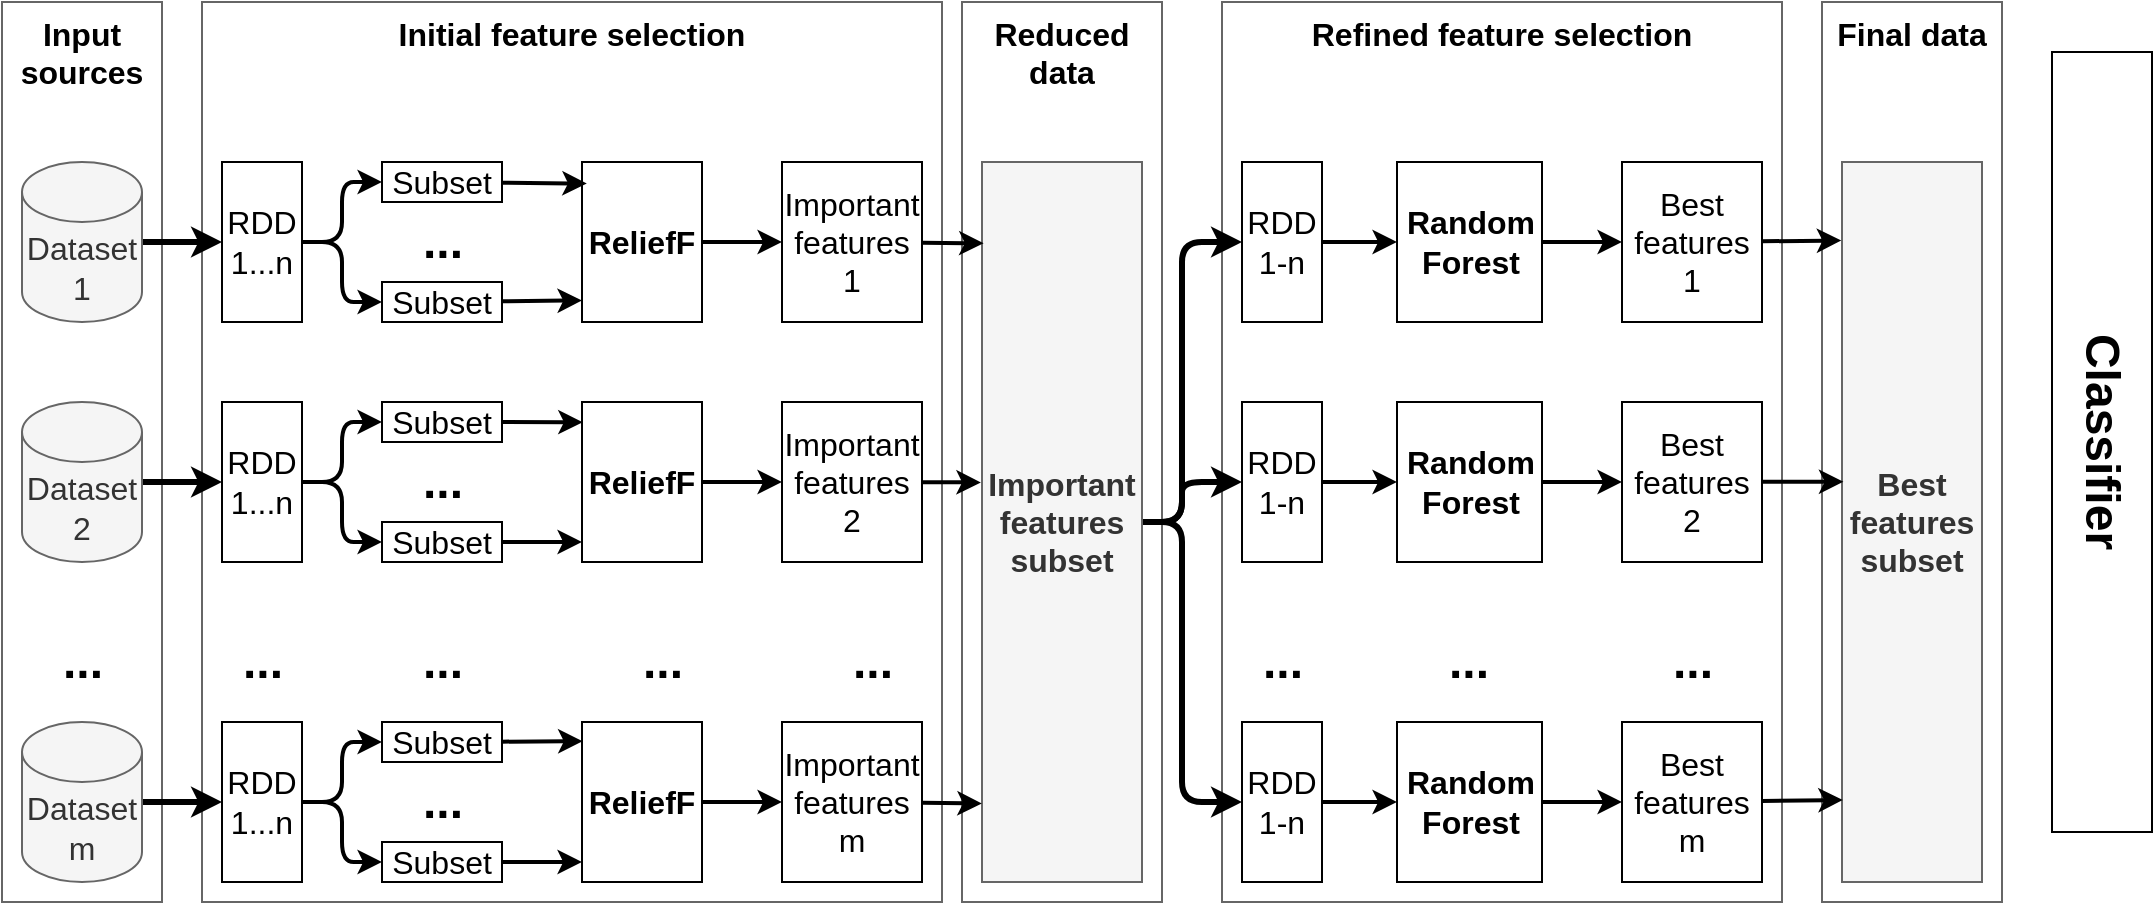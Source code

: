 <mxfile>
    <diagram id="aoGSBNuxHWWHrvXeJq1v" name="Feature selection process">
        <mxGraphModel dx="1538" dy="481" grid="1" gridSize="10" guides="1" tooltips="1" connect="1" arrows="1" fold="1" page="1" pageScale="1" pageWidth="850" pageHeight="1100" math="0" shadow="0">
            <root>
                <mxCell id="0"/>
                <mxCell id="1" parent="0"/>
                <mxCell id="16" value="Refined feature selection" style="rounded=0;whiteSpace=wrap;html=1;fontSize=16;fontStyle=1;verticalAlign=top;fillColor=none;strokeColor=#666666;" parent="1" vertex="1">
                    <mxGeometry x="760" width="280" height="450" as="geometry"/>
                </mxCell>
                <mxCell id="14" value="Initial feature selection" style="rounded=0;whiteSpace=wrap;html=1;fillColor=none;verticalAlign=top;fontSize=16;fontStyle=1;strokeColor=#666666;" parent="1" vertex="1">
                    <mxGeometry x="250" width="370" height="450" as="geometry"/>
                </mxCell>
                <mxCell id="17" value="Final data" style="rounded=0;whiteSpace=wrap;html=1;fontSize=16;fontStyle=1;verticalAlign=top;fillColor=none;strokeColor=#666666;" parent="1" vertex="1">
                    <mxGeometry x="1060" width="90" height="450" as="geometry"/>
                </mxCell>
                <mxCell id="12" value="&lt;font&gt;Input sources&lt;/font&gt;" style="rounded=0;whiteSpace=wrap;html=1;fillColor=none;verticalAlign=top;fontSize=16;fontStyle=1;strokeColor=#666666;" parent="1" vertex="1">
                    <mxGeometry x="150" width="80" height="450" as="geometry"/>
                </mxCell>
                <mxCell id="15" value="Reduced data" style="rounded=0;whiteSpace=wrap;html=1;fontSize=16;fontStyle=1;verticalAlign=top;fillColor=none;strokeColor=#666666;" parent="1" vertex="1">
                    <mxGeometry x="630" width="100" height="450" as="geometry"/>
                </mxCell>
                <mxCell id="19" style="edgeStyle=none;html=1;entryX=0;entryY=0.5;entryDx=0;entryDy=0;strokeWidth=3;" parent="1" source="_o1VOgfZ7M8Y-jx3UC0j-1" target="_o1VOgfZ7M8Y-jx3UC0j-4" edge="1">
                    <mxGeometry relative="1" as="geometry"/>
                </mxCell>
                <mxCell id="_o1VOgfZ7M8Y-jx3UC0j-1" value="Dataset&lt;br&gt;1" style="shape=cylinder3;whiteSpace=wrap;html=1;boundedLbl=1;backgroundOutline=1;size=15;fontSize=16;fillColor=#f5f5f5;fontColor=#333333;strokeColor=#666666;" parent="1" vertex="1">
                    <mxGeometry x="160" y="80" width="60" height="80" as="geometry"/>
                </mxCell>
                <mxCell id="20" style="edgeStyle=none;html=1;entryX=0;entryY=0.5;entryDx=0;entryDy=0;strokeWidth=3;" parent="1" source="_o1VOgfZ7M8Y-jx3UC0j-2" target="_o1VOgfZ7M8Y-jx3UC0j-9" edge="1">
                    <mxGeometry relative="1" as="geometry"/>
                </mxCell>
                <mxCell id="_o1VOgfZ7M8Y-jx3UC0j-2" value="Dataset&lt;br&gt;2" style="shape=cylinder3;whiteSpace=wrap;html=1;boundedLbl=1;backgroundOutline=1;size=15;fontSize=16;fillColor=#f5f5f5;fontColor=#333333;strokeColor=#666666;" parent="1" vertex="1">
                    <mxGeometry x="160" y="200" width="60" height="80" as="geometry"/>
                </mxCell>
                <mxCell id="21" style="edgeStyle=none;html=1;entryX=0;entryY=0.5;entryDx=0;entryDy=0;strokeWidth=3;" parent="1" source="_o1VOgfZ7M8Y-jx3UC0j-3" target="_o1VOgfZ7M8Y-jx3UC0j-10" edge="1">
                    <mxGeometry relative="1" as="geometry"/>
                </mxCell>
                <mxCell id="_o1VOgfZ7M8Y-jx3UC0j-3" value="Dataset&lt;br&gt;m" style="shape=cylinder3;whiteSpace=wrap;html=1;boundedLbl=1;backgroundOutline=1;size=15;fontSize=16;fillColor=#f5f5f5;fontColor=#333333;strokeColor=#666666;" parent="1" vertex="1">
                    <mxGeometry x="160" y="360" width="60" height="80" as="geometry"/>
                </mxCell>
                <mxCell id="22" style="edgeStyle=none;html=1;entryX=0;entryY=0.5;entryDx=0;entryDy=0;strokeWidth=2;" parent="1" source="_o1VOgfZ7M8Y-jx3UC0j-4" target="_o1VOgfZ7M8Y-jx3UC0j-11" edge="1">
                    <mxGeometry relative="1" as="geometry">
                        <Array as="points">
                            <mxPoint x="320" y="120"/>
                            <mxPoint x="320" y="90"/>
                        </Array>
                    </mxGeometry>
                </mxCell>
                <mxCell id="23" style="edgeStyle=none;html=1;entryX=0;entryY=0.5;entryDx=0;entryDy=0;strokeWidth=2;" parent="1" source="_o1VOgfZ7M8Y-jx3UC0j-4" target="_o1VOgfZ7M8Y-jx3UC0j-12" edge="1">
                    <mxGeometry relative="1" as="geometry">
                        <Array as="points">
                            <mxPoint x="320" y="120"/>
                            <mxPoint x="320" y="150"/>
                        </Array>
                    </mxGeometry>
                </mxCell>
                <mxCell id="_o1VOgfZ7M8Y-jx3UC0j-4" value="RDD&lt;br&gt;1...n" style="rounded=0;whiteSpace=wrap;html=1;fontSize=16;" parent="1" vertex="1">
                    <mxGeometry x="260" y="80" width="40" height="80" as="geometry"/>
                </mxCell>
                <mxCell id="38" style="edgeStyle=none;html=1;entryX=0;entryY=0.5;entryDx=0;entryDy=0;strokeWidth=2;" parent="1" source="_o1VOgfZ7M8Y-jx3UC0j-7" target="_o1VOgfZ7M8Y-jx3UC0j-23" edge="1">
                    <mxGeometry relative="1" as="geometry"/>
                </mxCell>
                <mxCell id="_o1VOgfZ7M8Y-jx3UC0j-7" value="ReliefF" style="rounded=0;whiteSpace=wrap;html=1;fontSize=16;fontStyle=1" parent="1" vertex="1">
                    <mxGeometry x="440" y="80" width="60" height="80" as="geometry"/>
                </mxCell>
                <mxCell id="24" style="edgeStyle=none;html=1;entryX=0;entryY=0.5;entryDx=0;entryDy=0;strokeWidth=2;" parent="1" source="_o1VOgfZ7M8Y-jx3UC0j-9" target="_o1VOgfZ7M8Y-jx3UC0j-13" edge="1">
                    <mxGeometry relative="1" as="geometry">
                        <Array as="points">
                            <mxPoint x="320" y="240"/>
                            <mxPoint x="320" y="210"/>
                        </Array>
                    </mxGeometry>
                </mxCell>
                <mxCell id="25" style="edgeStyle=none;html=1;entryX=0;entryY=0.5;entryDx=0;entryDy=0;strokeWidth=2;" parent="1" source="_o1VOgfZ7M8Y-jx3UC0j-9" target="_o1VOgfZ7M8Y-jx3UC0j-14" edge="1">
                    <mxGeometry relative="1" as="geometry">
                        <Array as="points">
                            <mxPoint x="320" y="240"/>
                            <mxPoint x="320" y="270"/>
                        </Array>
                    </mxGeometry>
                </mxCell>
                <mxCell id="_o1VOgfZ7M8Y-jx3UC0j-9" value="&lt;span style=&quot;color: rgb(0, 0, 0);&quot;&gt;RDD&lt;/span&gt;&lt;br&gt;&lt;span style=&quot;color: rgb(0, 0, 0);&quot;&gt;1...n&lt;/span&gt;" style="rounded=0;whiteSpace=wrap;html=1;fontSize=16;" parent="1" vertex="1">
                    <mxGeometry x="260" y="200" width="40" height="80" as="geometry"/>
                </mxCell>
                <mxCell id="26" style="edgeStyle=none;html=1;entryX=0;entryY=0.5;entryDx=0;entryDy=0;strokeWidth=2;" parent="1" source="_o1VOgfZ7M8Y-jx3UC0j-10" target="_o1VOgfZ7M8Y-jx3UC0j-15" edge="1">
                    <mxGeometry relative="1" as="geometry">
                        <Array as="points">
                            <mxPoint x="320" y="400"/>
                            <mxPoint x="320" y="370"/>
                        </Array>
                    </mxGeometry>
                </mxCell>
                <mxCell id="27" style="edgeStyle=none;html=1;entryX=0;entryY=0.5;entryDx=0;entryDy=0;strokeWidth=2;" parent="1" source="_o1VOgfZ7M8Y-jx3UC0j-10" target="_o1VOgfZ7M8Y-jx3UC0j-16" edge="1">
                    <mxGeometry relative="1" as="geometry">
                        <Array as="points">
                            <mxPoint x="320" y="400"/>
                            <mxPoint x="320" y="430"/>
                        </Array>
                    </mxGeometry>
                </mxCell>
                <mxCell id="_o1VOgfZ7M8Y-jx3UC0j-10" value="&lt;span style=&quot;color: rgb(0, 0, 0);&quot;&gt;RDD&lt;/span&gt;&lt;br&gt;&lt;span style=&quot;color: rgb(0, 0, 0);&quot;&gt;1...n&lt;/span&gt;" style="rounded=0;whiteSpace=wrap;html=1;fontSize=16;" parent="1" vertex="1">
                    <mxGeometry x="260" y="360" width="40" height="80" as="geometry"/>
                </mxCell>
                <mxCell id="_o1VOgfZ7M8Y-jx3UC0j-11" value="Subset" style="rounded=0;whiteSpace=wrap;html=1;fontSize=16;" parent="1" vertex="1">
                    <mxGeometry x="340" y="80" width="60" height="20" as="geometry"/>
                </mxCell>
                <mxCell id="_o1VOgfZ7M8Y-jx3UC0j-12" value="Subset" style="rounded=0;whiteSpace=wrap;html=1;fontSize=16;" parent="1" vertex="1">
                    <mxGeometry x="340" y="140" width="60" height="20" as="geometry"/>
                </mxCell>
                <mxCell id="30" style="edgeStyle=none;html=1;entryX=0.006;entryY=0.126;entryDx=0;entryDy=0;entryPerimeter=0;strokeWidth=2;" parent="1" source="_o1VOgfZ7M8Y-jx3UC0j-13" target="_o1VOgfZ7M8Y-jx3UC0j-17" edge="1">
                    <mxGeometry relative="1" as="geometry"/>
                </mxCell>
                <mxCell id="_o1VOgfZ7M8Y-jx3UC0j-13" value="Subset" style="rounded=0;whiteSpace=wrap;html=1;fontSize=16;" parent="1" vertex="1">
                    <mxGeometry x="340" y="200" width="60" height="20" as="geometry"/>
                </mxCell>
                <mxCell id="_o1VOgfZ7M8Y-jx3UC0j-14" value="Subset" style="rounded=0;whiteSpace=wrap;html=1;fontSize=16;" parent="1" vertex="1">
                    <mxGeometry x="340" y="260" width="60" height="20" as="geometry"/>
                </mxCell>
                <mxCell id="_o1VOgfZ7M8Y-jx3UC0j-15" value="Subset" style="rounded=0;whiteSpace=wrap;html=1;fontSize=16;" parent="1" vertex="1">
                    <mxGeometry x="340" y="360" width="60" height="20" as="geometry"/>
                </mxCell>
                <mxCell id="_o1VOgfZ7M8Y-jx3UC0j-16" value="Subset" style="rounded=0;whiteSpace=wrap;html=1;fontSize=16;" parent="1" vertex="1">
                    <mxGeometry x="340" y="420" width="60" height="20" as="geometry"/>
                </mxCell>
                <mxCell id="39" style="edgeStyle=none;html=1;entryX=0;entryY=0.5;entryDx=0;entryDy=0;strokeWidth=2;" parent="1" source="_o1VOgfZ7M8Y-jx3UC0j-17" target="_o1VOgfZ7M8Y-jx3UC0j-34" edge="1">
                    <mxGeometry relative="1" as="geometry"/>
                </mxCell>
                <mxCell id="_o1VOgfZ7M8Y-jx3UC0j-17" value="&lt;span style=&quot;color: rgb(0, 0, 0);&quot;&gt;ReliefF&lt;/span&gt;" style="rounded=0;whiteSpace=wrap;html=1;fontSize=16;fontStyle=1" parent="1" vertex="1">
                    <mxGeometry x="440" y="200" width="60" height="80" as="geometry"/>
                </mxCell>
                <mxCell id="40" style="edgeStyle=none;html=1;entryX=0;entryY=0.5;entryDx=0;entryDy=0;strokeWidth=2;" parent="1" source="_o1VOgfZ7M8Y-jx3UC0j-18" target="_o1VOgfZ7M8Y-jx3UC0j-35" edge="1">
                    <mxGeometry relative="1" as="geometry"/>
                </mxCell>
                <mxCell id="_o1VOgfZ7M8Y-jx3UC0j-18" value="&lt;span style=&quot;color: rgb(0, 0, 0);&quot;&gt;ReliefF&lt;/span&gt;" style="rounded=0;whiteSpace=wrap;html=1;fontSize=16;fontStyle=1" parent="1" vertex="1">
                    <mxGeometry x="440" y="360" width="60" height="80" as="geometry"/>
                </mxCell>
                <mxCell id="_o1VOgfZ7M8Y-jx3UC0j-23" value="Important features 1" style="rounded=0;whiteSpace=wrap;html=1;fontSize=16;fontStyle=0" parent="1" vertex="1">
                    <mxGeometry x="540" y="80" width="70" height="80" as="geometry"/>
                </mxCell>
                <mxCell id="45" style="edgeStyle=none;html=1;entryX=0;entryY=0.5;entryDx=0;entryDy=0;strokeWidth=3;" parent="1" source="_o1VOgfZ7M8Y-jx3UC0j-25" target="_o1VOgfZ7M8Y-jx3UC0j-29" edge="1">
                    <mxGeometry relative="1" as="geometry">
                        <Array as="points">
                            <mxPoint x="740" y="260"/>
                            <mxPoint x="740" y="240"/>
                        </Array>
                    </mxGeometry>
                </mxCell>
                <mxCell id="46" style="edgeStyle=none;html=1;entryX=0;entryY=0.5;entryDx=0;entryDy=0;strokeWidth=3;" parent="1" source="_o1VOgfZ7M8Y-jx3UC0j-25" target="_o1VOgfZ7M8Y-jx3UC0j-28" edge="1">
                    <mxGeometry relative="1" as="geometry">
                        <Array as="points">
                            <mxPoint x="740" y="260"/>
                            <mxPoint x="740" y="120"/>
                        </Array>
                    </mxGeometry>
                </mxCell>
                <mxCell id="47" style="edgeStyle=none;html=1;entryX=0;entryY=0.5;entryDx=0;entryDy=0;strokeWidth=3;" parent="1" source="_o1VOgfZ7M8Y-jx3UC0j-25" target="_o1VOgfZ7M8Y-jx3UC0j-30" edge="1">
                    <mxGeometry relative="1" as="geometry">
                        <Array as="points">
                            <mxPoint x="740" y="260"/>
                            <mxPoint x="740" y="400"/>
                        </Array>
                    </mxGeometry>
                </mxCell>
                <mxCell id="_o1VOgfZ7M8Y-jx3UC0j-25" value="Important features subset" style="rounded=0;whiteSpace=wrap;html=1;fontSize=16;fontStyle=1;fillColor=#f5f5f5;fontColor=#333333;strokeColor=#666666;" parent="1" vertex="1">
                    <mxGeometry x="640" y="80" width="80" height="360" as="geometry"/>
                </mxCell>
                <mxCell id="48" style="edgeStyle=none;html=1;entryX=0;entryY=0.5;entryDx=0;entryDy=0;strokeWidth=2;" parent="1" source="_o1VOgfZ7M8Y-jx3UC0j-28" target="_o1VOgfZ7M8Y-jx3UC0j-31" edge="1">
                    <mxGeometry relative="1" as="geometry"/>
                </mxCell>
                <mxCell id="_o1VOgfZ7M8Y-jx3UC0j-28" value="RDD&lt;br&gt;1-n" style="rounded=0;whiteSpace=wrap;html=1;fontSize=16;" parent="1" vertex="1">
                    <mxGeometry x="770" y="80" width="40" height="80" as="geometry"/>
                </mxCell>
                <mxCell id="49" style="edgeStyle=none;html=1;entryX=0;entryY=0.5;entryDx=0;entryDy=0;strokeWidth=2;" parent="1" source="_o1VOgfZ7M8Y-jx3UC0j-29" target="_o1VOgfZ7M8Y-jx3UC0j-32" edge="1">
                    <mxGeometry relative="1" as="geometry"/>
                </mxCell>
                <mxCell id="_o1VOgfZ7M8Y-jx3UC0j-29" value="&lt;span style=&quot;color: rgb(0, 0, 0);&quot;&gt;RDD&lt;/span&gt;&lt;br&gt;&lt;span style=&quot;color: rgb(0, 0, 0);&quot;&gt;1-n&lt;/span&gt;" style="rounded=0;whiteSpace=wrap;html=1;fontSize=16;" parent="1" vertex="1">
                    <mxGeometry x="770" y="200" width="40" height="80" as="geometry"/>
                </mxCell>
                <mxCell id="50" style="edgeStyle=none;html=1;entryX=0;entryY=0.5;entryDx=0;entryDy=0;strokeWidth=2;" parent="1" source="_o1VOgfZ7M8Y-jx3UC0j-30" target="_o1VOgfZ7M8Y-jx3UC0j-33" edge="1">
                    <mxGeometry relative="1" as="geometry"/>
                </mxCell>
                <mxCell id="_o1VOgfZ7M8Y-jx3UC0j-30" value="&lt;span style=&quot;color: rgb(0, 0, 0);&quot;&gt;RDD&lt;/span&gt;&lt;br&gt;&lt;span style=&quot;color: rgb(0, 0, 0);&quot;&gt;1-n&lt;/span&gt;" style="rounded=0;whiteSpace=wrap;html=1;fontSize=16;" parent="1" vertex="1">
                    <mxGeometry x="770" y="360" width="40" height="80" as="geometry"/>
                </mxCell>
                <mxCell id="51" style="edgeStyle=none;html=1;entryX=0;entryY=0.5;entryDx=0;entryDy=0;strokeWidth=2;" parent="1" source="_o1VOgfZ7M8Y-jx3UC0j-31" target="4" edge="1">
                    <mxGeometry relative="1" as="geometry"/>
                </mxCell>
                <mxCell id="_o1VOgfZ7M8Y-jx3UC0j-31" value="Random Forest" style="rounded=0;whiteSpace=wrap;html=1;fontSize=16;fontStyle=1" parent="1" vertex="1">
                    <mxGeometry x="847.5" y="80" width="72.5" height="80" as="geometry"/>
                </mxCell>
                <mxCell id="52" style="edgeStyle=none;html=1;entryX=0;entryY=0.5;entryDx=0;entryDy=0;strokeWidth=2;" parent="1" source="_o1VOgfZ7M8Y-jx3UC0j-32" target="5" edge="1">
                    <mxGeometry relative="1" as="geometry"/>
                </mxCell>
                <mxCell id="_o1VOgfZ7M8Y-jx3UC0j-32" value="Random Forest" style="rounded=0;whiteSpace=wrap;html=1;fontSize=16;fontStyle=1" parent="1" vertex="1">
                    <mxGeometry x="847.5" y="200" width="72.5" height="80" as="geometry"/>
                </mxCell>
                <mxCell id="53" style="edgeStyle=none;html=1;entryX=0;entryY=0.5;entryDx=0;entryDy=0;strokeWidth=2;" parent="1" source="_o1VOgfZ7M8Y-jx3UC0j-33" target="6" edge="1">
                    <mxGeometry relative="1" as="geometry"/>
                </mxCell>
                <mxCell id="_o1VOgfZ7M8Y-jx3UC0j-33" value="Random Forest" style="rounded=0;whiteSpace=wrap;html=1;fontSize=16;fontStyle=1" parent="1" vertex="1">
                    <mxGeometry x="847.5" y="360" width="72.5" height="80" as="geometry"/>
                </mxCell>
                <mxCell id="_o1VOgfZ7M8Y-jx3UC0j-34" value="Important features 2" style="rounded=0;whiteSpace=wrap;html=1;fontSize=16;fontStyle=0" parent="1" vertex="1">
                    <mxGeometry x="540" y="200" width="70" height="80" as="geometry"/>
                </mxCell>
                <mxCell id="_o1VOgfZ7M8Y-jx3UC0j-35" value="Important features m" style="rounded=0;whiteSpace=wrap;html=1;fontSize=16;fontStyle=0" parent="1" vertex="1">
                    <mxGeometry x="540" y="360" width="70" height="80" as="geometry"/>
                </mxCell>
                <mxCell id="_o1VOgfZ7M8Y-jx3UC0j-38" value="..." style="text;html=1;align=center;verticalAlign=middle;whiteSpace=wrap;rounded=0;fontSize=24;fontStyle=1" parent="1" vertex="1">
                    <mxGeometry x="352.5" y="110" width="35" height="20" as="geometry"/>
                </mxCell>
                <mxCell id="_o1VOgfZ7M8Y-jx3UC0j-39" value="..." style="text;html=1;align=center;verticalAlign=middle;whiteSpace=wrap;rounded=0;fontSize=24;fontStyle=1" parent="1" vertex="1">
                    <mxGeometry x="352.5" y="230" width="35" height="20" as="geometry"/>
                </mxCell>
                <mxCell id="_o1VOgfZ7M8Y-jx3UC0j-40" value="..." style="text;html=1;align=center;verticalAlign=middle;whiteSpace=wrap;rounded=0;fontSize=24;fontStyle=1" parent="1" vertex="1">
                    <mxGeometry x="352.5" y="390" width="35" height="20" as="geometry"/>
                </mxCell>
                <mxCell id="_o1VOgfZ7M8Y-jx3UC0j-41" value="..." style="text;html=1;align=center;verticalAlign=middle;whiteSpace=wrap;rounded=0;fontSize=24;fontStyle=1" parent="1" vertex="1">
                    <mxGeometry x="352.5" y="320" width="35" height="20" as="geometry"/>
                </mxCell>
                <mxCell id="_o1VOgfZ7M8Y-jx3UC0j-42" value="..." style="text;html=1;align=center;verticalAlign=middle;whiteSpace=wrap;rounded=0;fontSize=24;fontStyle=1" parent="1" vertex="1">
                    <mxGeometry x="262.5" y="320" width="35" height="20" as="geometry"/>
                </mxCell>
                <mxCell id="_o1VOgfZ7M8Y-jx3UC0j-43" value="..." style="text;html=1;align=center;verticalAlign=middle;whiteSpace=wrap;rounded=0;fontSize=24;fontStyle=1" parent="1" vertex="1">
                    <mxGeometry x="172.5" y="320" width="35" height="20" as="geometry"/>
                </mxCell>
                <mxCell id="_o1VOgfZ7M8Y-jx3UC0j-44" value="..." style="text;html=1;align=center;verticalAlign=middle;whiteSpace=wrap;rounded=0;fontSize=24;fontStyle=1" parent="1" vertex="1">
                    <mxGeometry x="462.5" y="320" width="35" height="20" as="geometry"/>
                </mxCell>
                <mxCell id="_o1VOgfZ7M8Y-jx3UC0j-45" value="..." style="text;html=1;align=center;verticalAlign=middle;whiteSpace=wrap;rounded=0;fontSize=24;fontStyle=1" parent="1" vertex="1">
                    <mxGeometry x="567.5" y="320" width="35" height="20" as="geometry"/>
                </mxCell>
                <mxCell id="2" value="..." style="text;html=1;align=center;verticalAlign=middle;whiteSpace=wrap;rounded=0;fontSize=24;fontStyle=1" parent="1" vertex="1">
                    <mxGeometry x="772.5" y="320" width="35" height="20" as="geometry"/>
                </mxCell>
                <mxCell id="3" value="..." style="text;html=1;align=center;verticalAlign=middle;whiteSpace=wrap;rounded=0;fontSize=24;fontStyle=1" parent="1" vertex="1">
                    <mxGeometry x="866.25" y="320" width="35" height="20" as="geometry"/>
                </mxCell>
                <mxCell id="4" value="Best features 1" style="rounded=0;whiteSpace=wrap;html=1;fontSize=16;fontStyle=0" parent="1" vertex="1">
                    <mxGeometry x="960" y="80" width="70" height="80" as="geometry"/>
                </mxCell>
                <mxCell id="5" value="Best features 2" style="rounded=0;whiteSpace=wrap;html=1;fontSize=16;fontStyle=0" parent="1" vertex="1">
                    <mxGeometry x="960" y="200" width="70" height="80" as="geometry"/>
                </mxCell>
                <mxCell id="6" value="Best features m" style="rounded=0;whiteSpace=wrap;html=1;fontSize=16;fontStyle=0" parent="1" vertex="1">
                    <mxGeometry x="960" y="360" width="70" height="80" as="geometry"/>
                </mxCell>
                <mxCell id="7" value="..." style="text;html=1;align=center;verticalAlign=middle;whiteSpace=wrap;rounded=0;fontSize=24;fontStyle=1" parent="1" vertex="1">
                    <mxGeometry x="977.5" y="320" width="35" height="20" as="geometry"/>
                </mxCell>
                <mxCell id="9" value="Best features subset" style="rounded=0;whiteSpace=wrap;html=1;fontSize=16;fontStyle=1;fillColor=#f5f5f5;fontColor=#333333;strokeColor=#666666;" parent="1" vertex="1">
                    <mxGeometry x="1070" y="80" width="70" height="360" as="geometry"/>
                </mxCell>
                <mxCell id="11" value="Classifier" style="rounded=0;whiteSpace=wrap;html=1;fontStyle=1;fontSize=24;direction=west;flipV=1;flipH=1;rotation=90;" parent="1" vertex="1">
                    <mxGeometry x="1005" y="195" width="390" height="50" as="geometry"/>
                </mxCell>
                <mxCell id="31" style="edgeStyle=none;html=1;entryX=0.04;entryY=0.135;entryDx=0;entryDy=0;entryPerimeter=0;strokeWidth=2;" parent="1" source="_o1VOgfZ7M8Y-jx3UC0j-11" target="_o1VOgfZ7M8Y-jx3UC0j-7" edge="1">
                    <mxGeometry relative="1" as="geometry"/>
                </mxCell>
                <mxCell id="32" style="edgeStyle=none;html=1;entryX=0;entryY=0.865;entryDx=0;entryDy=0;entryPerimeter=0;strokeWidth=2;" parent="1" source="_o1VOgfZ7M8Y-jx3UC0j-12" target="_o1VOgfZ7M8Y-jx3UC0j-7" edge="1">
                    <mxGeometry relative="1" as="geometry"/>
                </mxCell>
                <mxCell id="35" style="edgeStyle=none;html=1;strokeWidth=2;" parent="1" source="_o1VOgfZ7M8Y-jx3UC0j-14" edge="1">
                    <mxGeometry relative="1" as="geometry">
                        <mxPoint x="440" y="270" as="targetPoint"/>
                    </mxGeometry>
                </mxCell>
                <mxCell id="36" style="edgeStyle=none;html=1;entryX=0.005;entryY=0.12;entryDx=0;entryDy=0;entryPerimeter=0;strokeWidth=2;" parent="1" source="_o1VOgfZ7M8Y-jx3UC0j-15" target="_o1VOgfZ7M8Y-jx3UC0j-18" edge="1">
                    <mxGeometry relative="1" as="geometry"/>
                </mxCell>
                <mxCell id="37" style="edgeStyle=none;html=1;strokeWidth=2;" parent="1" source="_o1VOgfZ7M8Y-jx3UC0j-16" edge="1">
                    <mxGeometry relative="1" as="geometry">
                        <mxPoint x="440" y="430" as="targetPoint"/>
                    </mxGeometry>
                </mxCell>
                <mxCell id="41" style="edgeStyle=none;html=1;entryX=0.01;entryY=0.113;entryDx=0;entryDy=0;entryPerimeter=0;strokeWidth=2;" parent="1" source="_o1VOgfZ7M8Y-jx3UC0j-23" target="_o1VOgfZ7M8Y-jx3UC0j-25" edge="1">
                    <mxGeometry relative="1" as="geometry"/>
                </mxCell>
                <mxCell id="42" style="edgeStyle=none;html=1;entryX=-0.007;entryY=0.445;entryDx=0;entryDy=0;entryPerimeter=0;strokeWidth=2;" parent="1" source="_o1VOgfZ7M8Y-jx3UC0j-34" target="_o1VOgfZ7M8Y-jx3UC0j-25" edge="1">
                    <mxGeometry relative="1" as="geometry"/>
                </mxCell>
                <mxCell id="43" style="edgeStyle=none;html=1;entryX=-0.001;entryY=0.891;entryDx=0;entryDy=0;entryPerimeter=0;strokeWidth=2;" parent="1" source="_o1VOgfZ7M8Y-jx3UC0j-35" target="_o1VOgfZ7M8Y-jx3UC0j-25" edge="1">
                    <mxGeometry relative="1" as="geometry"/>
                </mxCell>
                <mxCell id="54" style="edgeStyle=none;html=1;entryX=-0.005;entryY=0.109;entryDx=0;entryDy=0;entryPerimeter=0;strokeWidth=2;" parent="1" source="4" target="9" edge="1">
                    <mxGeometry relative="1" as="geometry"/>
                </mxCell>
                <mxCell id="55" style="edgeStyle=none;html=1;entryX=0.01;entryY=0.444;entryDx=0;entryDy=0;entryPerimeter=0;strokeWidth=2;" parent="1" source="5" target="9" edge="1">
                    <mxGeometry relative="1" as="geometry"/>
                </mxCell>
                <mxCell id="56" style="edgeStyle=none;html=1;entryX=0.006;entryY=0.886;entryDx=0;entryDy=0;entryPerimeter=0;strokeWidth=2;" parent="1" source="6" target="9" edge="1">
                    <mxGeometry relative="1" as="geometry"/>
                </mxCell>
            </root>
        </mxGraphModel>
    </diagram>
    <diagram id="mt4y1x2N5Jbpud5gFeew" name="Spark Cluster - FS">
        <mxGraphModel dx="3313" dy="1398" grid="1" gridSize="10" guides="1" tooltips="1" connect="1" arrows="1" fold="1" page="1" pageScale="1" pageWidth="850" pageHeight="1100" math="0" shadow="0">
            <root>
                <mxCell id="0"/>
                <mxCell id="1" parent="0"/>
                <mxCell id="4" value="" style="shape=image;verticalLabelPosition=bottom;labelBackgroundColor=default;verticalAlign=top;aspect=fixed;imageAspect=0;image=https://raw.githubusercontent.com/docker-library/docs/a16cd1ae80c04193c029a686d3006c95edb81594/spark/logo.png;" parent="1" vertex="1">
                    <mxGeometry x="360" y="80" width="254" height="163" as="geometry"/>
                </mxCell>
                <mxCell id="48" style="edgeStyle=none;html=1;entryX=0;entryY=0.5;entryDx=0;entryDy=0;strokeWidth=8;fillColor=#60a917;strokeColor=#2D7600;" parent="1" source="5" target="47" edge="1">
                    <mxGeometry relative="1" as="geometry"/>
                </mxCell>
                <mxCell id="5" value="" style="rounded=0;whiteSpace=wrap;html=1;fillColor=none;dashed=1;strokeWidth=3;" parent="1" vertex="1">
                    <mxGeometry x="340" y="50" width="770" height="780" as="geometry"/>
                </mxCell>
                <mxCell id="6" value="&lt;font&gt;Master Node&lt;/font&gt;" style="rounded=1;whiteSpace=wrap;html=1;fillColor=#ffe6cc;strokeColor=#d79b00;fontSize=36;fontStyle=1" parent="1" vertex="1">
                    <mxGeometry x="430" y="320" width="210" height="120" as="geometry"/>
                </mxCell>
                <mxCell id="11" value="" style="endArrow=classic;html=1;exitX=1;exitY=0;exitDx=0;exitDy=0;entryX=0;entryY=0.5;entryDx=0;entryDy=0;strokeWidth=5;" parent="1" source="6" edge="1">
                    <mxGeometry width="50" height="50" relative="1" as="geometry">
                        <mxPoint x="680" y="380" as="sourcePoint"/>
                        <mxPoint x="800" y="140" as="targetPoint"/>
                    </mxGeometry>
                </mxCell>
                <mxCell id="12" value="" style="endArrow=classic;html=1;exitX=1;exitY=0.25;exitDx=0;exitDy=0;strokeWidth=5;entryX=0;entryY=0.5;entryDx=0;entryDy=0;" parent="1" source="6" target="33" edge="1">
                    <mxGeometry width="50" height="50" relative="1" as="geometry">
                        <mxPoint x="770" y="480" as="sourcePoint"/>
                        <mxPoint x="1560" y="610" as="targetPoint"/>
                    </mxGeometry>
                </mxCell>
                <mxCell id="13" value="" style="endArrow=classic;html=1;exitX=1;exitY=0.75;exitDx=0;exitDy=0;entryX=0;entryY=0.5;entryDx=0;entryDy=0;strokeWidth=5;" parent="1" source="6" target="15" edge="1">
                    <mxGeometry width="50" height="50" relative="1" as="geometry">
                        <mxPoint x="770" y="480" as="sourcePoint"/>
                        <mxPoint x="1120" y="540" as="targetPoint"/>
                    </mxGeometry>
                </mxCell>
                <mxCell id="14" value="" style="endArrow=classic;html=1;exitX=1;exitY=1;exitDx=0;exitDy=0;entryX=0;entryY=0.5;entryDx=0;entryDy=0;strokeWidth=5;" parent="1" source="6" edge="1">
                    <mxGeometry width="50" height="50" relative="1" as="geometry">
                        <mxPoint x="770" y="480" as="sourcePoint"/>
                        <mxPoint x="800" y="660" as="targetPoint"/>
                    </mxGeometry>
                </mxCell>
                <mxCell id="18" value="Spark cluster" style="text;html=1;align=center;verticalAlign=middle;whiteSpace=wrap;rounded=0;fontSize=32;fontStyle=1" parent="1" vertex="1">
                    <mxGeometry x="350" y="770" width="250" height="40" as="geometry"/>
                </mxCell>
                <mxCell id="21" value="&lt;font style=&quot;font-size: 32px;&quot;&gt;&lt;b&gt;Datasource&lt;/b&gt;&lt;/font&gt;" style="sketch=0;outlineConnect=0;fontColor=#232F3E;gradientColor=none;fillColor=#7AA116;strokeColor=none;dashed=0;verticalLabelPosition=bottom;verticalAlign=top;align=center;html=1;fontSize=12;fontStyle=0;aspect=fixed;pointerEvents=1;shape=mxgraph.aws4.bucket;" parent="1" vertex="1">
                    <mxGeometry x="90" y="60" width="135" height="140.4" as="geometry"/>
                </mxCell>
                <mxCell id="22" style="edgeStyle=none;html=1;fillColor=#ffcd28;gradientColor=#ffa500;strokeColor=#d79b00;strokeWidth=8;" parent="1" source="21" edge="1">
                    <mxGeometry relative="1" as="geometry">
                        <mxPoint x="340" y="130" as="targetPoint"/>
                    </mxGeometry>
                </mxCell>
                <mxCell id="31" value="" style="group" parent="1" vertex="1" connectable="0">
                    <mxGeometry x="800" y="70" width="280" height="160" as="geometry"/>
                </mxCell>
                <mxCell id="23" value="&lt;font&gt;Worker Node&lt;br&gt;&lt;br&gt;&lt;br&gt;&lt;/font&gt;" style="rounded=1;whiteSpace=wrap;html=1;fillColor=#b0e3e6;strokeColor=#0e8088;fontSize=36;fontStyle=1" parent="31" vertex="1">
                    <mxGeometry width="280" height="160" as="geometry"/>
                </mxCell>
                <mxCell id="30" value="" style="group" parent="31" vertex="1" connectable="0">
                    <mxGeometry x="20" y="80" width="240" height="60" as="geometry"/>
                </mxCell>
                <mxCell id="24" value="Task" style="rounded=0;whiteSpace=wrap;html=1;fontSize=24;" parent="30" vertex="1">
                    <mxGeometry width="80" height="60" as="geometry"/>
                </mxCell>
                <mxCell id="25" value="Task" style="rounded=0;whiteSpace=wrap;html=1;fontSize=24;" parent="30" vertex="1">
                    <mxGeometry x="80" width="80" height="60" as="geometry"/>
                </mxCell>
                <mxCell id="26" value="Task" style="rounded=0;whiteSpace=wrap;html=1;fontSize=24;" parent="30" vertex="1">
                    <mxGeometry x="160" width="80" height="60" as="geometry"/>
                </mxCell>
                <mxCell id="32" value="" style="group" parent="1" vertex="1" connectable="0">
                    <mxGeometry x="800" y="270" width="280" height="160" as="geometry"/>
                </mxCell>
                <mxCell id="33" value="&lt;font&gt;Worker Node&lt;br&gt;&lt;br&gt;&lt;br&gt;&lt;/font&gt;" style="rounded=1;whiteSpace=wrap;html=1;fillColor=#b0e3e6;strokeColor=#0e8088;fontSize=36;fontStyle=1" parent="32" vertex="1">
                    <mxGeometry width="280" height="160" as="geometry"/>
                </mxCell>
                <mxCell id="34" value="" style="group" parent="32" vertex="1" connectable="0">
                    <mxGeometry x="20" y="80" width="240" height="60" as="geometry"/>
                </mxCell>
                <mxCell id="35" value="Task" style="rounded=0;whiteSpace=wrap;html=1;fontSize=24;" parent="34" vertex="1">
                    <mxGeometry width="80" height="60" as="geometry"/>
                </mxCell>
                <mxCell id="36" value="Task" style="rounded=0;whiteSpace=wrap;html=1;fontSize=24;" parent="34" vertex="1">
                    <mxGeometry x="80" width="80" height="60" as="geometry"/>
                </mxCell>
                <mxCell id="37" value="Task" style="rounded=0;whiteSpace=wrap;html=1;fontSize=24;" parent="34" vertex="1">
                    <mxGeometry x="160" width="80" height="60" as="geometry"/>
                </mxCell>
                <mxCell id="38" value="" style="group" parent="1" vertex="1" connectable="0">
                    <mxGeometry x="800" y="650" width="280" height="160" as="geometry"/>
                </mxCell>
                <mxCell id="39" value="&lt;font&gt;Worker Node&lt;br&gt;&lt;br&gt;&lt;br&gt;&lt;/font&gt;" style="rounded=1;whiteSpace=wrap;html=1;fillColor=#b0e3e6;strokeColor=#0e8088;fontSize=36;fontStyle=1" parent="38" vertex="1">
                    <mxGeometry width="280" height="160" as="geometry"/>
                </mxCell>
                <mxCell id="40" value="" style="group" parent="38" vertex="1" connectable="0">
                    <mxGeometry x="20" y="80" width="240" height="60" as="geometry"/>
                </mxCell>
                <mxCell id="41" value="Task" style="rounded=0;whiteSpace=wrap;html=1;fontSize=24;" parent="40" vertex="1">
                    <mxGeometry width="80" height="60" as="geometry"/>
                </mxCell>
                <mxCell id="42" value="Task" style="rounded=0;whiteSpace=wrap;html=1;fontSize=24;" parent="40" vertex="1">
                    <mxGeometry x="80" width="80" height="60" as="geometry"/>
                </mxCell>
                <mxCell id="43" value="Task" style="rounded=0;whiteSpace=wrap;html=1;fontSize=24;" parent="40" vertex="1">
                    <mxGeometry x="160" width="80" height="60" as="geometry"/>
                </mxCell>
                <mxCell id="47" value="Important Features" style="rounded=1;whiteSpace=wrap;html=1;fontSize=36;fontStyle=1;fillColor=#d5e8d4;strokeColor=#82b366;" parent="1" vertex="1">
                    <mxGeometry x="1240" y="360" width="245" height="160" as="geometry"/>
                </mxCell>
                <mxCell id="15" value="" style="rounded=0;whiteSpace=wrap;html=1;fillColor=#b0e3e6;strokeColor=#0e8088;" parent="1" vertex="1">
                    <mxGeometry x="930" y="520" width="20" height="20" as="geometry"/>
                </mxCell>
                <mxCell id="16" value="" style="rounded=0;whiteSpace=wrap;html=1;fillColor=#b0e3e6;strokeColor=#0e8088;" parent="1" vertex="1">
                    <mxGeometry x="930" y="480" width="20" height="20" as="geometry"/>
                </mxCell>
                <mxCell id="17" value="" style="rounded=0;whiteSpace=wrap;html=1;fillColor=#b0e3e6;strokeColor=#0e8088;" parent="1" vertex="1">
                    <mxGeometry x="930" y="560" width="20" height="20" as="geometry"/>
                </mxCell>
                <mxCell id="50" style="edgeStyle=none;html=1;entryX=0;entryY=0.5;entryDx=0;entryDy=0;strokeWidth=8;" parent="1" source="49" target="6" edge="1">
                    <mxGeometry relative="1" as="geometry"/>
                </mxCell>
                <mxCell id="49" value="&lt;font&gt;Spark Driver &lt;font style=&quot;font-size: 24px;&quot;&gt;(Python code)&lt;/font&gt;&lt;/font&gt;" style="rounded=1;whiteSpace=wrap;html=1;fillColor=#ffe6cc;strokeColor=#d79b00;fontSize=36;fontStyle=1" parent="1" vertex="1">
                    <mxGeometry x="40" y="295" width="200" height="170" as="geometry"/>
                </mxCell>
            </root>
        </mxGraphModel>
    </diagram>
</mxfile>